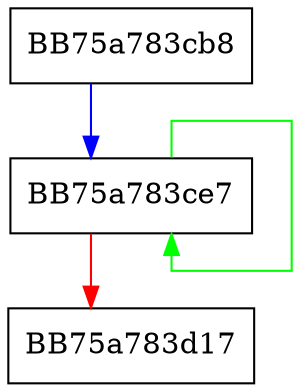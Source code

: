 digraph DName {
  node [shape="box"];
  graph [splines=ortho];
  BB75a783cb8 -> BB75a783ce7 [color="blue"];
  BB75a783ce7 -> BB75a783ce7 [color="green"];
  BB75a783ce7 -> BB75a783d17 [color="red"];
}